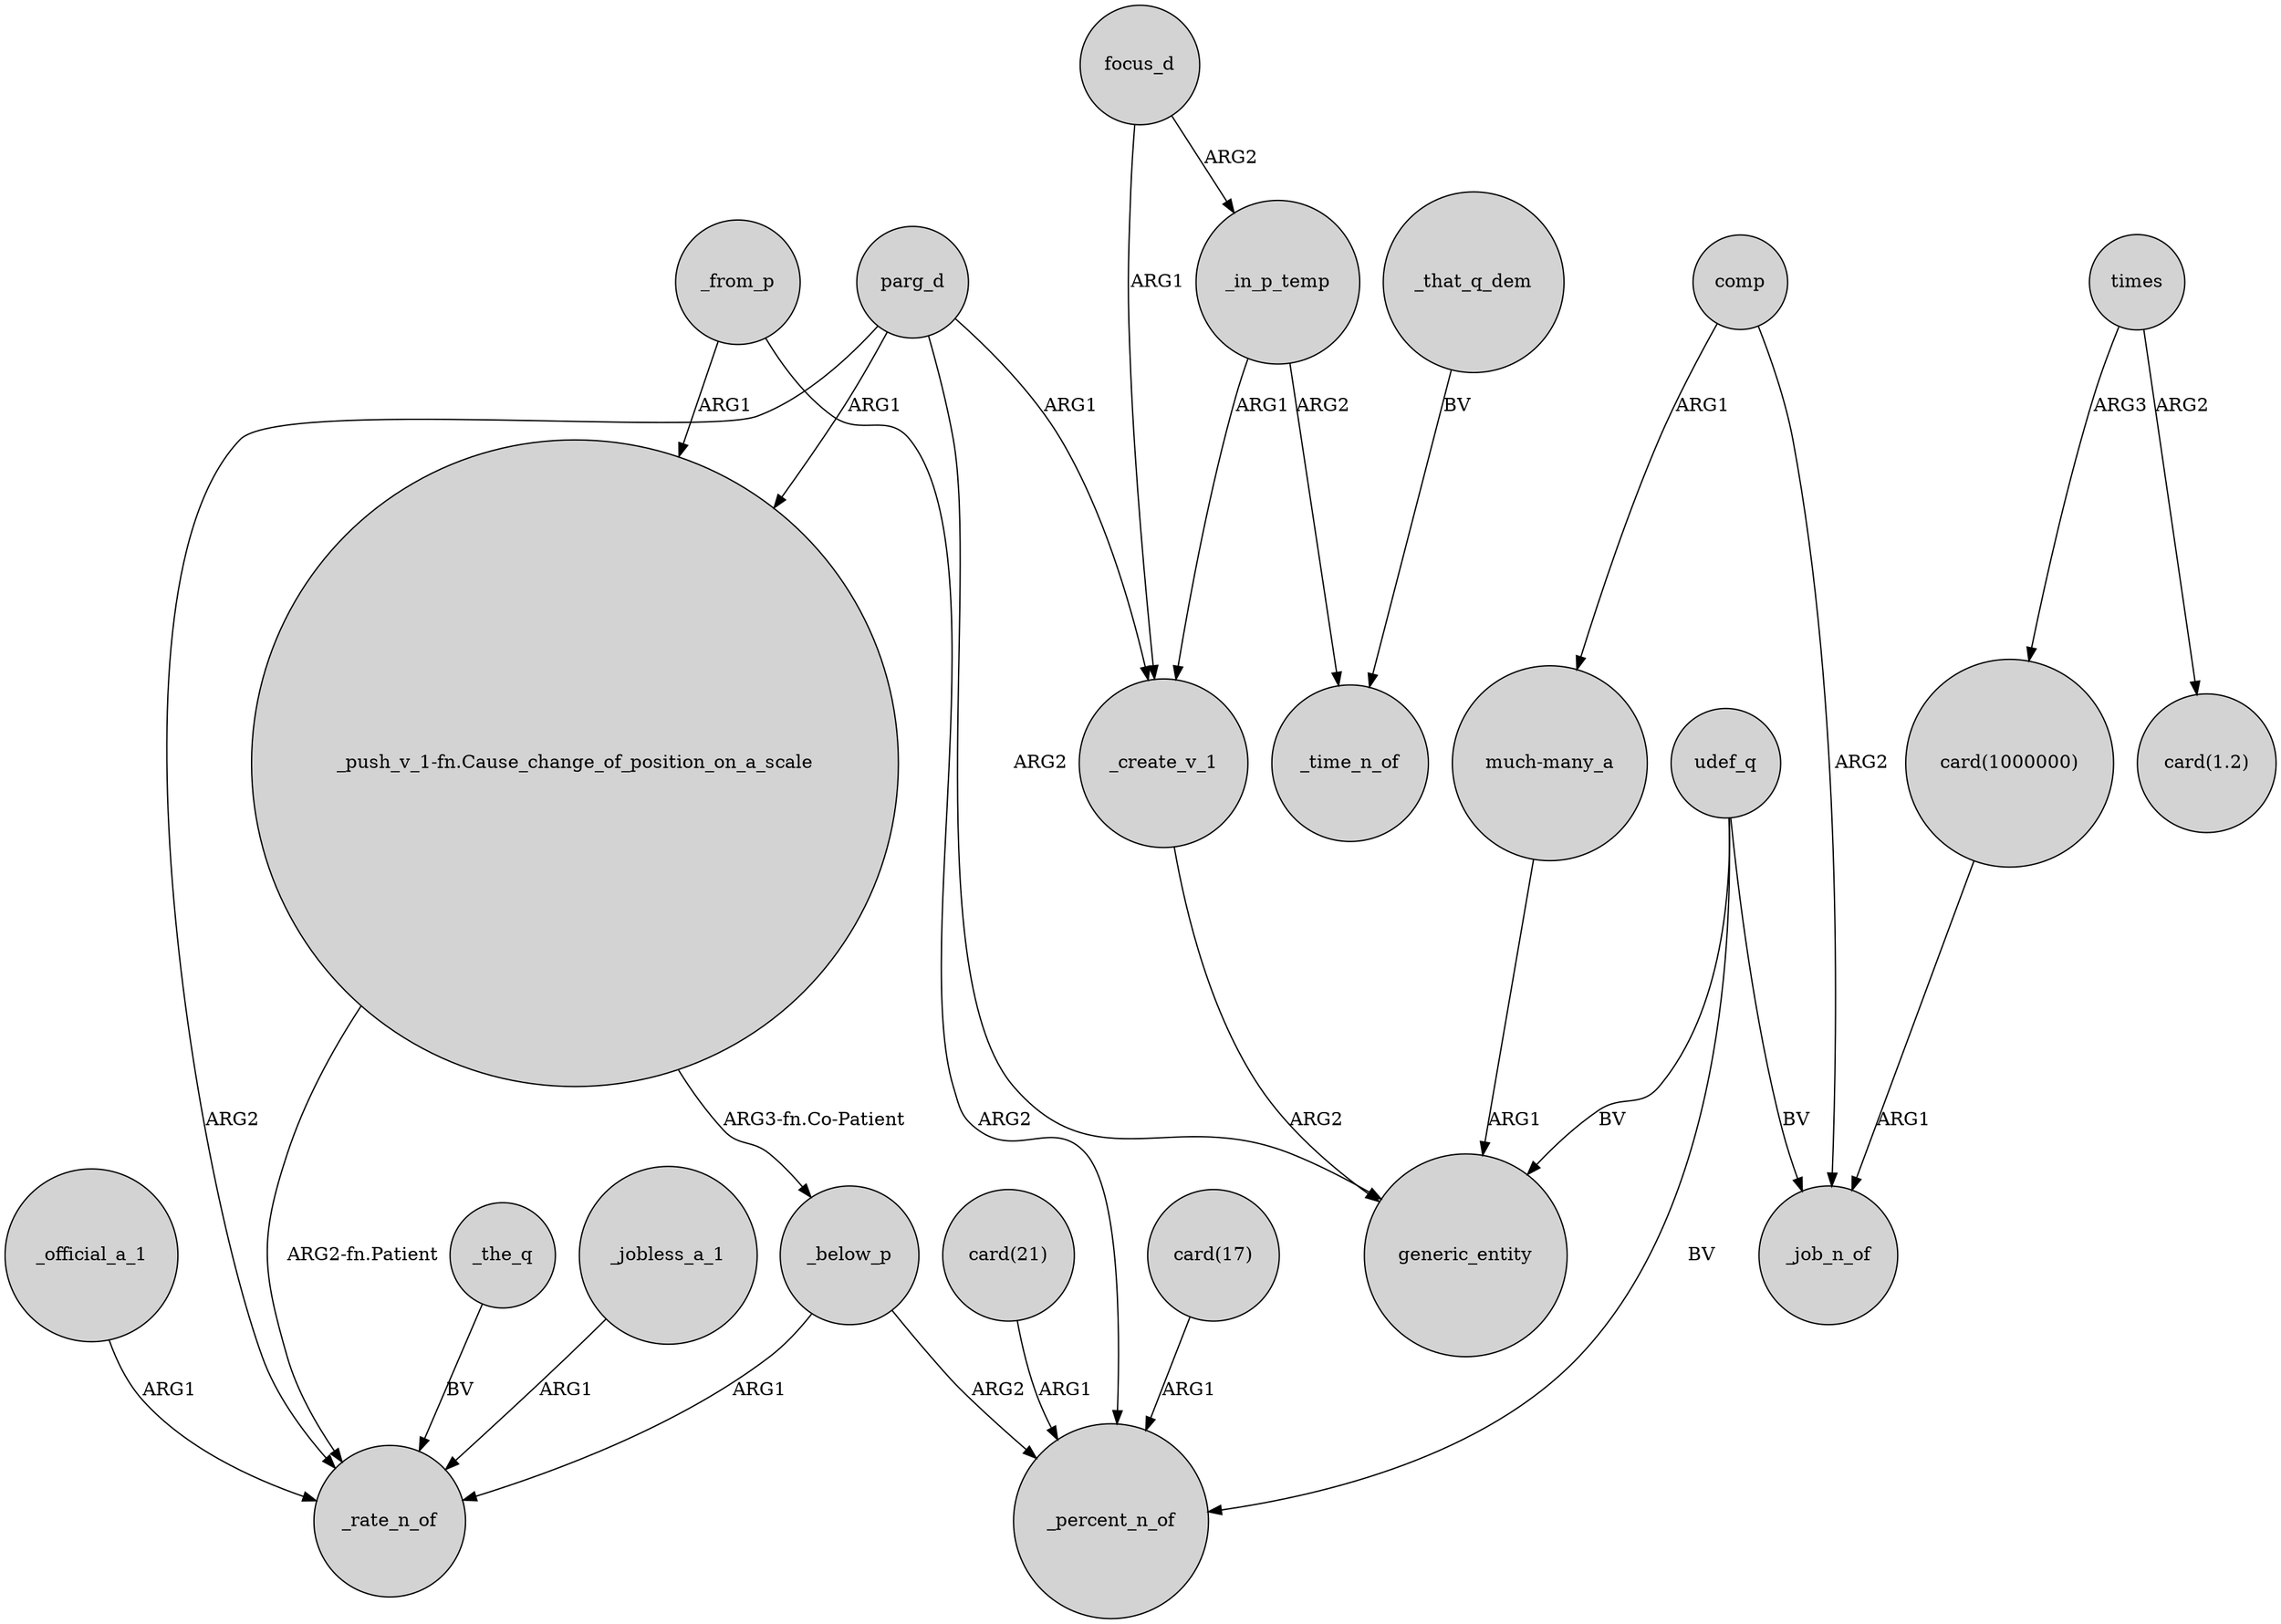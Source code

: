 digraph {
	node [shape=circle style=filled]
	"_push_v_1-fn.Cause_change_of_position_on_a_scale" -> _below_p [label="ARG3-fn.Co-Patient"]
	focus_d -> _in_p_temp [label=ARG2]
	_in_p_temp -> _create_v_1 [label=ARG1]
	_that_q_dem -> _time_n_of [label=BV]
	udef_q -> generic_entity [label=BV]
	"much-many_a" -> generic_entity [label=ARG1]
	parg_d -> generic_entity [label=ARG2]
	parg_d -> _create_v_1 [label=ARG1]
	"card(21)" -> _percent_n_of [label=ARG1]
	_official_a_1 -> _rate_n_of [label=ARG1]
	comp -> _job_n_of [label=ARG2]
	focus_d -> _create_v_1 [label=ARG1]
	"card(17)" -> _percent_n_of [label=ARG1]
	_the_q -> _rate_n_of [label=BV]
	times -> "card(1.2)" [label=ARG2]
	parg_d -> "_push_v_1-fn.Cause_change_of_position_on_a_scale" [label=ARG1]
	_in_p_temp -> _time_n_of [label=ARG2]
	comp -> "much-many_a" [label=ARG1]
	times -> "card(1000000)" [label=ARG3]
	_below_p -> _percent_n_of [label=ARG2]
	_create_v_1 -> generic_entity [label=ARG2]
	_below_p -> _rate_n_of [label=ARG1]
	_from_p -> _percent_n_of [label=ARG2]
	udef_q -> _percent_n_of [label=BV]
	udef_q -> _job_n_of [label=BV]
	"_push_v_1-fn.Cause_change_of_position_on_a_scale" -> _rate_n_of [label="ARG2-fn.Patient"]
	_from_p -> "_push_v_1-fn.Cause_change_of_position_on_a_scale" [label=ARG1]
	parg_d -> _rate_n_of [label=ARG2]
	"card(1000000)" -> _job_n_of [label=ARG1]
	_jobless_a_1 -> _rate_n_of [label=ARG1]
}
